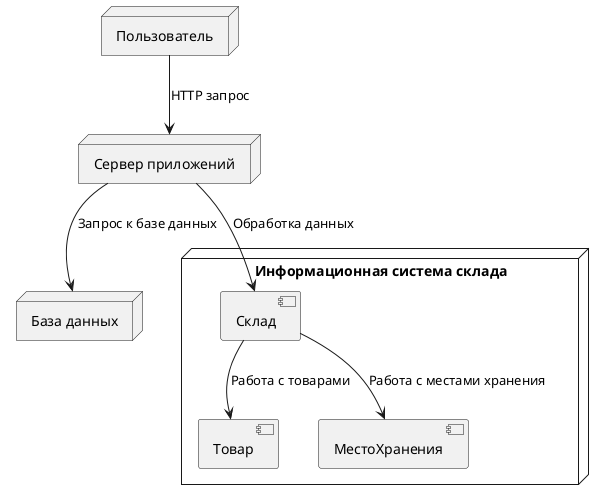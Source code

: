 @startuml
allowmixing

node Пользователь

node "Информационная система склада" {
    component Склад
    component Товар
    component МестоХранения
}

node "База данных" as БД
node "Сервер приложений" as Сервер

Пользователь --> Сервер : HTTP запрос
Сервер --> БД : Запрос к базе данных
Сервер --> Склад : Обработка данных
Склад --> Товар : Работа с товарами
Склад --> МестоХранения : Работа с местами хранения

@enduml
